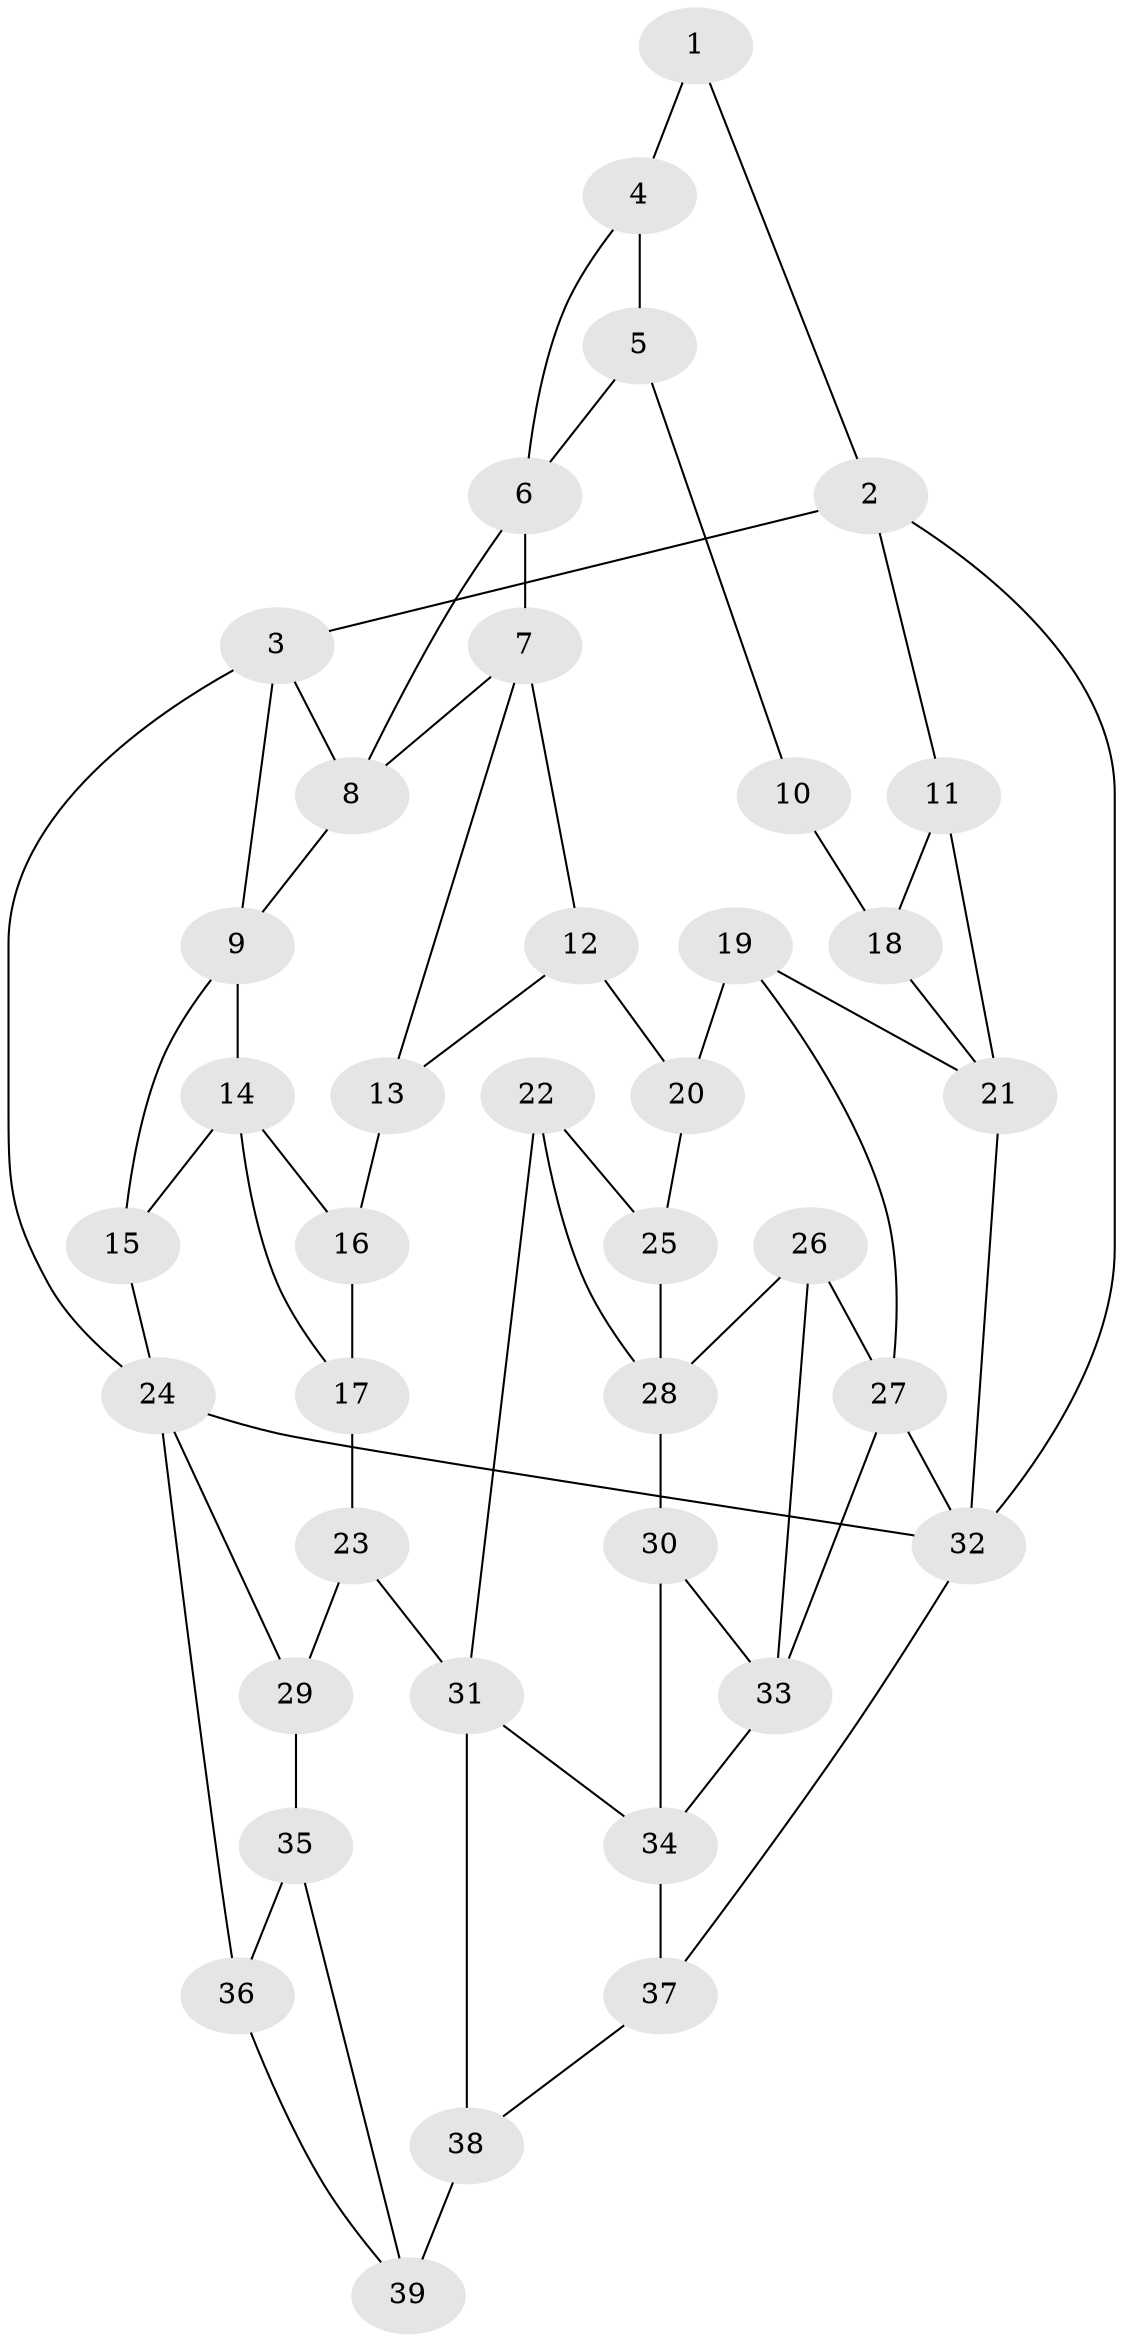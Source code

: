 // original degree distribution, {4: 0.265625, 5: 0.46875, 3: 0.03125, 6: 0.234375}
// Generated by graph-tools (version 1.1) at 2025/38/03/04/25 23:38:31]
// undirected, 39 vertices, 66 edges
graph export_dot {
  node [color=gray90,style=filled];
  1;
  2;
  3;
  4;
  5;
  6;
  7;
  8;
  9;
  10;
  11;
  12;
  13;
  14;
  15;
  16;
  17;
  18;
  19;
  20;
  21;
  22;
  23;
  24;
  25;
  26;
  27;
  28;
  29;
  30;
  31;
  32;
  33;
  34;
  35;
  36;
  37;
  38;
  39;
  1 -- 2 [weight=1.0];
  1 -- 4 [weight=1.0];
  2 -- 3 [weight=1.0];
  2 -- 11 [weight=1.0];
  2 -- 32 [weight=1.0];
  3 -- 8 [weight=1.0];
  3 -- 9 [weight=1.0];
  3 -- 24 [weight=1.0];
  4 -- 5 [weight=1.0];
  4 -- 6 [weight=1.0];
  5 -- 6 [weight=1.0];
  5 -- 10 [weight=1.0];
  6 -- 7 [weight=1.0];
  6 -- 8 [weight=1.0];
  7 -- 8 [weight=1.0];
  7 -- 12 [weight=1.0];
  7 -- 13 [weight=1.0];
  8 -- 9 [weight=1.0];
  9 -- 14 [weight=1.0];
  9 -- 15 [weight=1.0];
  10 -- 18 [weight=2.0];
  11 -- 18 [weight=1.0];
  11 -- 21 [weight=1.0];
  12 -- 13 [weight=1.0];
  12 -- 20 [weight=1.0];
  13 -- 16 [weight=2.0];
  14 -- 15 [weight=1.0];
  14 -- 16 [weight=1.0];
  14 -- 17 [weight=1.0];
  15 -- 24 [weight=1.0];
  16 -- 17 [weight=1.0];
  17 -- 23 [weight=1.0];
  18 -- 21 [weight=1.0];
  19 -- 20 [weight=1.0];
  19 -- 21 [weight=1.0];
  19 -- 27 [weight=1.0];
  20 -- 25 [weight=2.0];
  21 -- 32 [weight=1.0];
  22 -- 25 [weight=1.0];
  22 -- 28 [weight=1.0];
  22 -- 31 [weight=1.0];
  23 -- 29 [weight=1.0];
  23 -- 31 [weight=1.0];
  24 -- 29 [weight=1.0];
  24 -- 32 [weight=1.0];
  24 -- 36 [weight=1.0];
  25 -- 28 [weight=1.0];
  26 -- 27 [weight=1.0];
  26 -- 28 [weight=1.0];
  26 -- 33 [weight=1.0];
  27 -- 32 [weight=1.0];
  27 -- 33 [weight=1.0];
  28 -- 30 [weight=1.0];
  29 -- 35 [weight=2.0];
  30 -- 33 [weight=1.0];
  30 -- 34 [weight=1.0];
  31 -- 34 [weight=1.0];
  31 -- 38 [weight=1.0];
  32 -- 37 [weight=1.0];
  33 -- 34 [weight=1.0];
  34 -- 37 [weight=1.0];
  35 -- 36 [weight=1.0];
  35 -- 39 [weight=1.0];
  36 -- 39 [weight=1.0];
  37 -- 38 [weight=1.0];
  38 -- 39 [weight=2.0];
}
